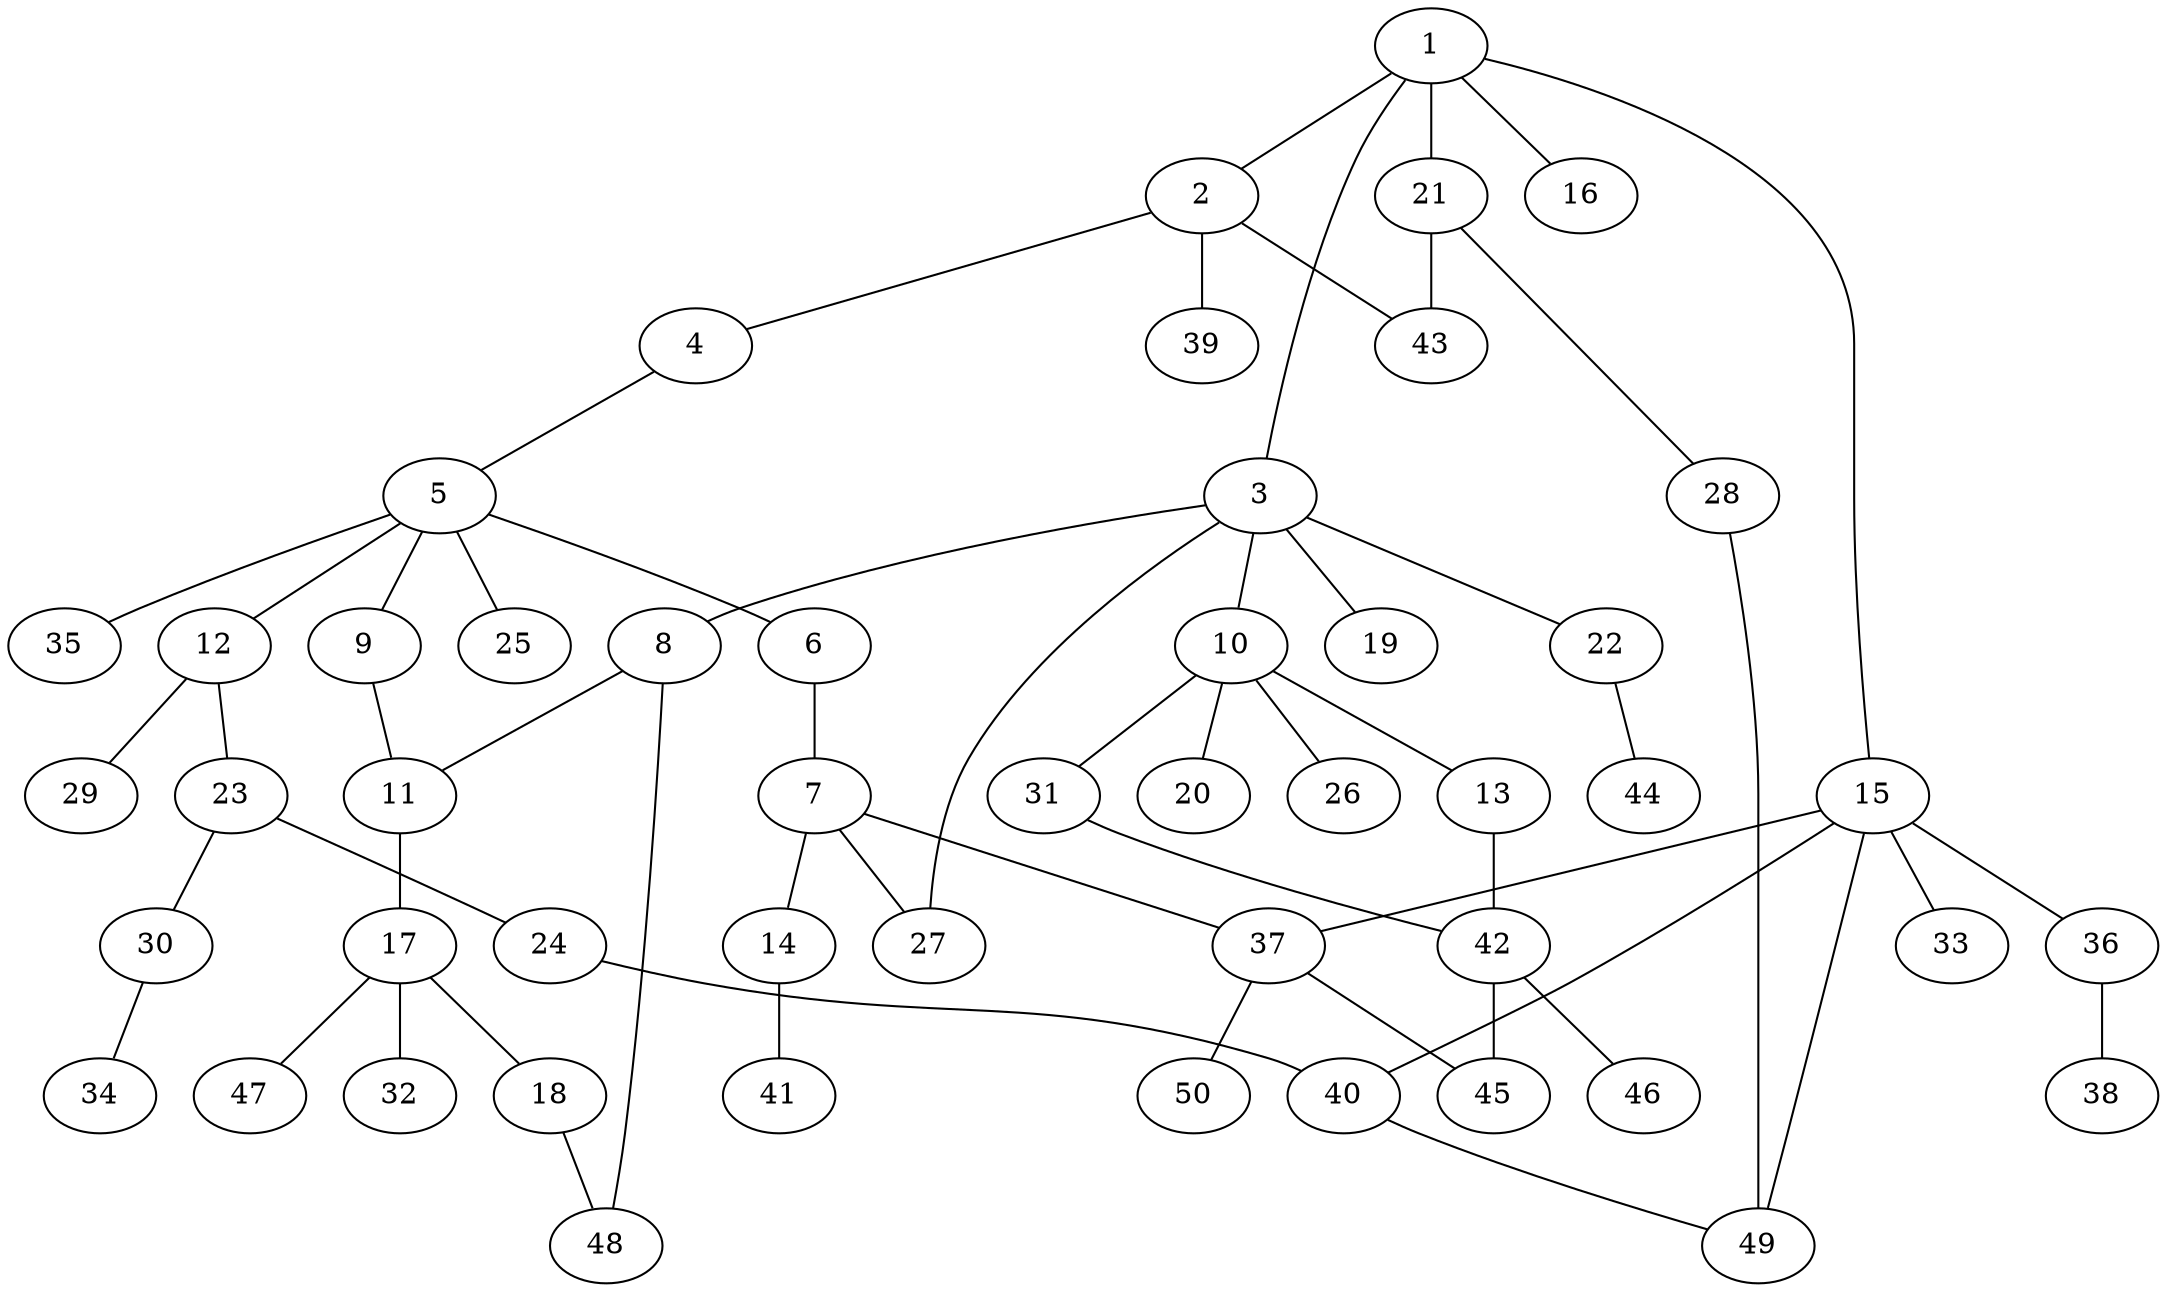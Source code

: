 graph graphname {1--2
1--3
1--15
1--16
1--21
2--4
2--39
2--43
3--8
3--10
3--19
3--22
3--27
4--5
5--6
5--9
5--12
5--25
5--35
6--7
7--14
7--27
7--37
8--11
8--48
9--11
10--13
10--20
10--26
10--31
11--17
12--23
12--29
13--42
14--41
15--33
15--36
15--37
15--40
15--49
17--18
17--32
17--47
18--48
21--28
21--43
22--44
23--24
23--30
24--40
28--49
30--34
31--42
36--38
37--45
37--50
40--49
42--45
42--46
}